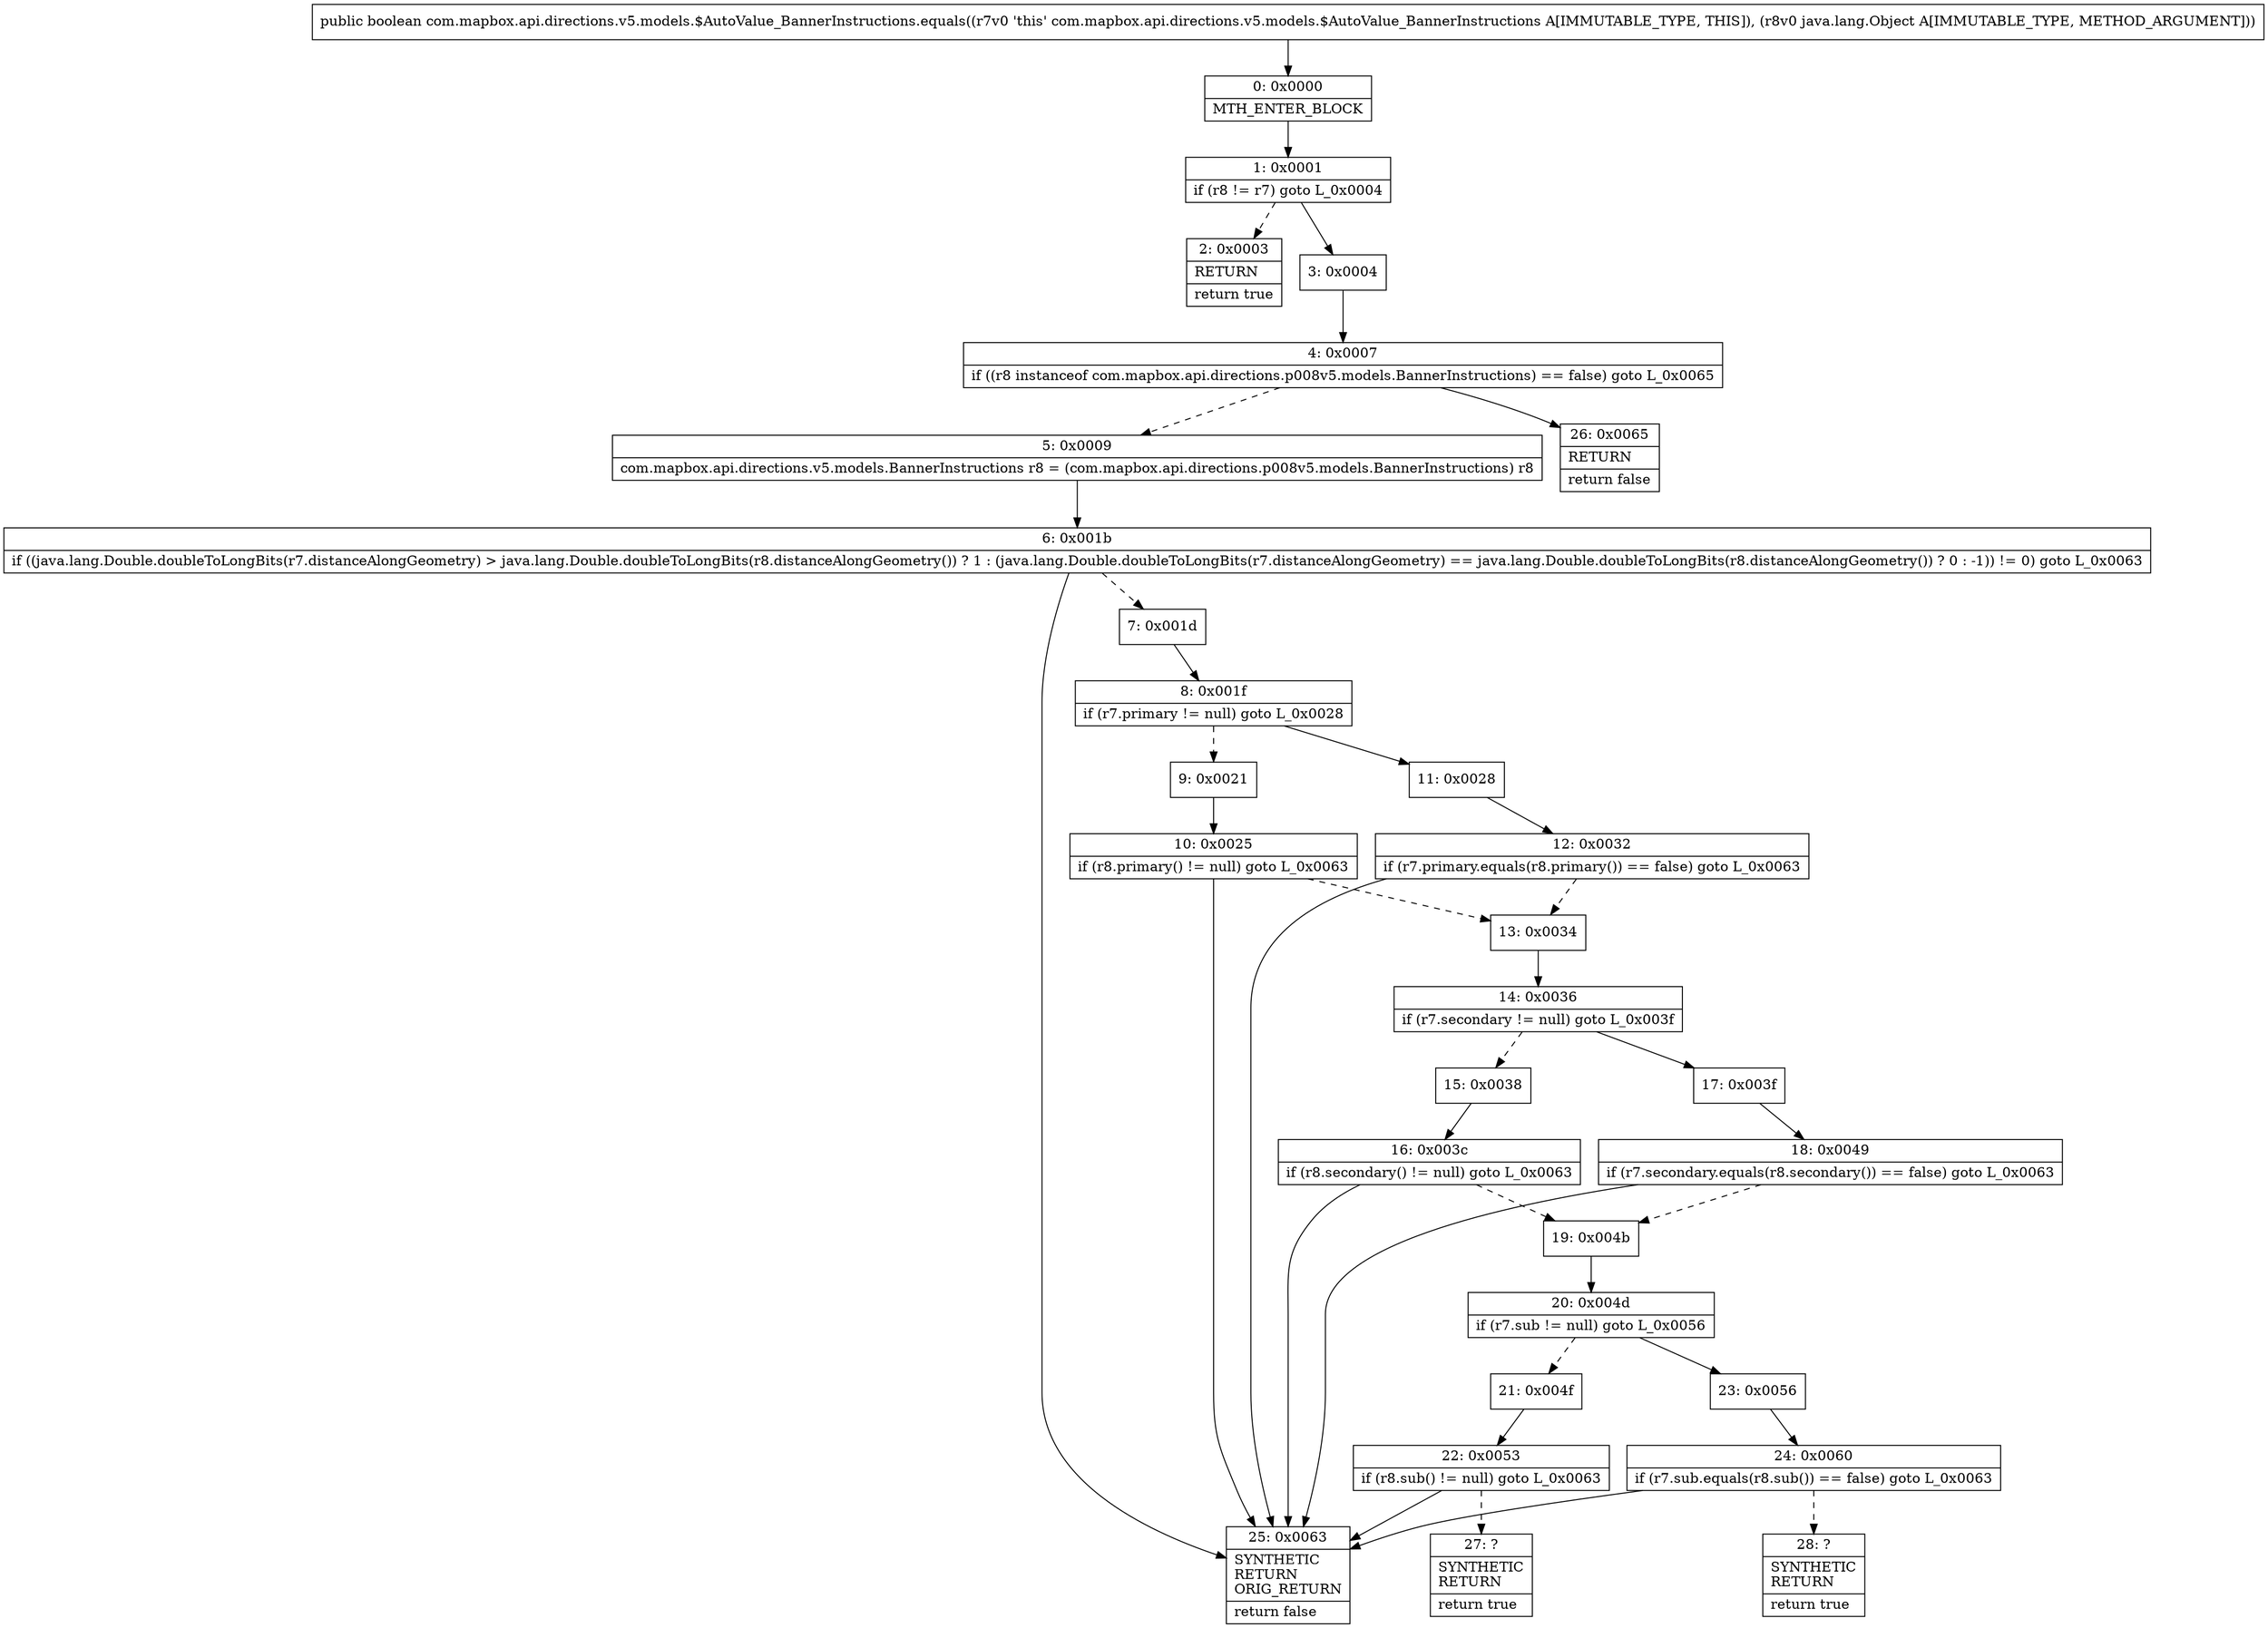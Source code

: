 digraph "CFG forcom.mapbox.api.directions.v5.models.$AutoValue_BannerInstructions.equals(Ljava\/lang\/Object;)Z" {
Node_0 [shape=record,label="{0\:\ 0x0000|MTH_ENTER_BLOCK\l}"];
Node_1 [shape=record,label="{1\:\ 0x0001|if (r8 != r7) goto L_0x0004\l}"];
Node_2 [shape=record,label="{2\:\ 0x0003|RETURN\l|return true\l}"];
Node_3 [shape=record,label="{3\:\ 0x0004}"];
Node_4 [shape=record,label="{4\:\ 0x0007|if ((r8 instanceof com.mapbox.api.directions.p008v5.models.BannerInstructions) == false) goto L_0x0065\l}"];
Node_5 [shape=record,label="{5\:\ 0x0009|com.mapbox.api.directions.v5.models.BannerInstructions r8 = (com.mapbox.api.directions.p008v5.models.BannerInstructions) r8\l}"];
Node_6 [shape=record,label="{6\:\ 0x001b|if ((java.lang.Double.doubleToLongBits(r7.distanceAlongGeometry) \> java.lang.Double.doubleToLongBits(r8.distanceAlongGeometry()) ? 1 : (java.lang.Double.doubleToLongBits(r7.distanceAlongGeometry) == java.lang.Double.doubleToLongBits(r8.distanceAlongGeometry()) ? 0 : \-1)) != 0) goto L_0x0063\l}"];
Node_7 [shape=record,label="{7\:\ 0x001d}"];
Node_8 [shape=record,label="{8\:\ 0x001f|if (r7.primary != null) goto L_0x0028\l}"];
Node_9 [shape=record,label="{9\:\ 0x0021}"];
Node_10 [shape=record,label="{10\:\ 0x0025|if (r8.primary() != null) goto L_0x0063\l}"];
Node_11 [shape=record,label="{11\:\ 0x0028}"];
Node_12 [shape=record,label="{12\:\ 0x0032|if (r7.primary.equals(r8.primary()) == false) goto L_0x0063\l}"];
Node_13 [shape=record,label="{13\:\ 0x0034}"];
Node_14 [shape=record,label="{14\:\ 0x0036|if (r7.secondary != null) goto L_0x003f\l}"];
Node_15 [shape=record,label="{15\:\ 0x0038}"];
Node_16 [shape=record,label="{16\:\ 0x003c|if (r8.secondary() != null) goto L_0x0063\l}"];
Node_17 [shape=record,label="{17\:\ 0x003f}"];
Node_18 [shape=record,label="{18\:\ 0x0049|if (r7.secondary.equals(r8.secondary()) == false) goto L_0x0063\l}"];
Node_19 [shape=record,label="{19\:\ 0x004b}"];
Node_20 [shape=record,label="{20\:\ 0x004d|if (r7.sub != null) goto L_0x0056\l}"];
Node_21 [shape=record,label="{21\:\ 0x004f}"];
Node_22 [shape=record,label="{22\:\ 0x0053|if (r8.sub() != null) goto L_0x0063\l}"];
Node_23 [shape=record,label="{23\:\ 0x0056}"];
Node_24 [shape=record,label="{24\:\ 0x0060|if (r7.sub.equals(r8.sub()) == false) goto L_0x0063\l}"];
Node_25 [shape=record,label="{25\:\ 0x0063|SYNTHETIC\lRETURN\lORIG_RETURN\l|return false\l}"];
Node_26 [shape=record,label="{26\:\ 0x0065|RETURN\l|return false\l}"];
Node_27 [shape=record,label="{27\:\ ?|SYNTHETIC\lRETURN\l|return true\l}"];
Node_28 [shape=record,label="{28\:\ ?|SYNTHETIC\lRETURN\l|return true\l}"];
MethodNode[shape=record,label="{public boolean com.mapbox.api.directions.v5.models.$AutoValue_BannerInstructions.equals((r7v0 'this' com.mapbox.api.directions.v5.models.$AutoValue_BannerInstructions A[IMMUTABLE_TYPE, THIS]), (r8v0 java.lang.Object A[IMMUTABLE_TYPE, METHOD_ARGUMENT])) }"];
MethodNode -> Node_0;
Node_0 -> Node_1;
Node_1 -> Node_2[style=dashed];
Node_1 -> Node_3;
Node_3 -> Node_4;
Node_4 -> Node_5[style=dashed];
Node_4 -> Node_26;
Node_5 -> Node_6;
Node_6 -> Node_7[style=dashed];
Node_6 -> Node_25;
Node_7 -> Node_8;
Node_8 -> Node_9[style=dashed];
Node_8 -> Node_11;
Node_9 -> Node_10;
Node_10 -> Node_25;
Node_10 -> Node_13[style=dashed];
Node_11 -> Node_12;
Node_12 -> Node_13[style=dashed];
Node_12 -> Node_25;
Node_13 -> Node_14;
Node_14 -> Node_15[style=dashed];
Node_14 -> Node_17;
Node_15 -> Node_16;
Node_16 -> Node_25;
Node_16 -> Node_19[style=dashed];
Node_17 -> Node_18;
Node_18 -> Node_19[style=dashed];
Node_18 -> Node_25;
Node_19 -> Node_20;
Node_20 -> Node_21[style=dashed];
Node_20 -> Node_23;
Node_21 -> Node_22;
Node_22 -> Node_25;
Node_22 -> Node_27[style=dashed];
Node_23 -> Node_24;
Node_24 -> Node_25;
Node_24 -> Node_28[style=dashed];
}


